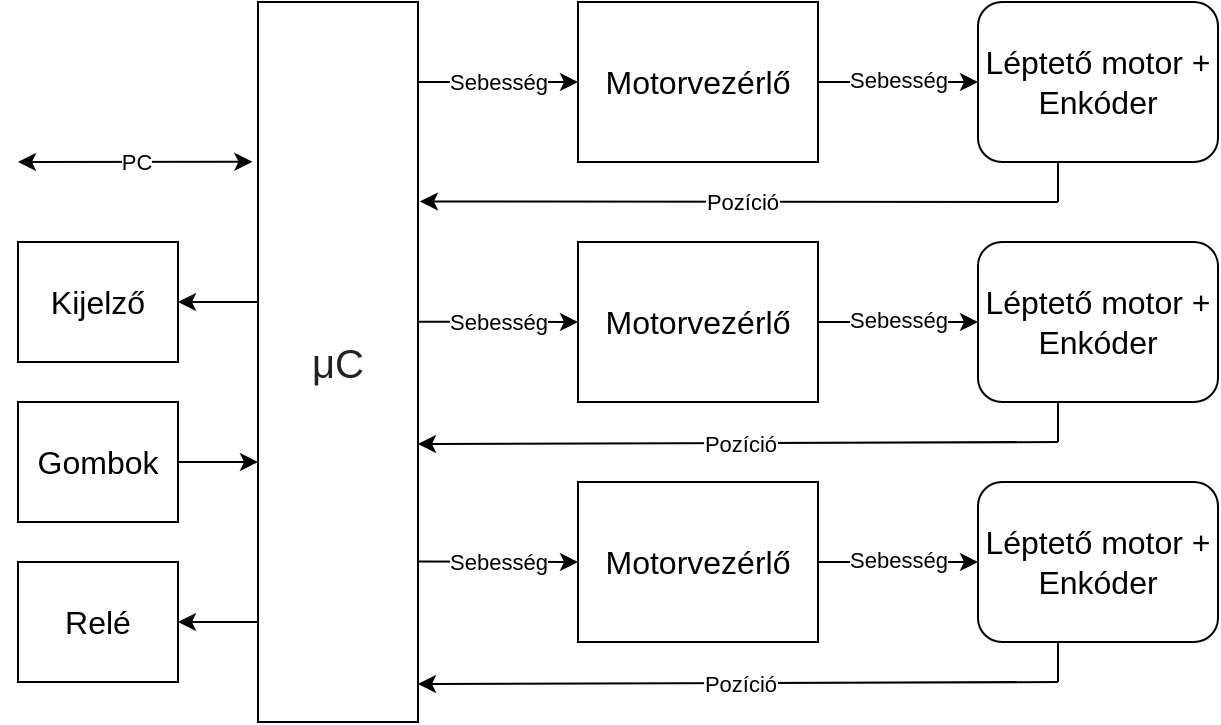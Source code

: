 <mxfile version="24.8.3">
  <diagram name="1 oldal" id="sRMjYHD9PkyGXFfMcs-P">
    <mxGraphModel dx="819" dy="441" grid="1" gridSize="10" guides="1" tooltips="1" connect="1" arrows="1" fold="1" page="1" pageScale="1" pageWidth="827" pageHeight="1169" math="0" shadow="0">
      <root>
        <mxCell id="0" />
        <mxCell id="1" parent="0" />
        <mxCell id="lFb5T4_YpBJoaHI44jCY-2" value="&lt;font style=&quot;font-size: 16px;&quot;&gt;Léptető motor + Enkóder&lt;/font&gt;" style="rounded=1;whiteSpace=wrap;html=1;" vertex="1" parent="1">
          <mxGeometry x="560" y="200" width="120" height="80" as="geometry" />
        </mxCell>
        <mxCell id="lFb5T4_YpBJoaHI44jCY-3" value="&lt;font style=&quot;font-size: 16px;&quot;&gt;Motorvezérlő&lt;/font&gt;" style="rounded=0;whiteSpace=wrap;html=1;" vertex="1" parent="1">
          <mxGeometry x="360" y="200" width="120" height="80" as="geometry" />
        </mxCell>
        <mxCell id="lFb5T4_YpBJoaHI44jCY-4" value="&lt;span style=&quot;color: rgb(32, 33, 34); font-family: sans-serif; text-align: left; background-color: rgb(255, 255, 255);&quot;&gt;&lt;font style=&quot;font-size: 20px;&quot;&gt;μC&lt;/font&gt;&lt;/span&gt;" style="rounded=0;whiteSpace=wrap;html=1;" vertex="1" parent="1">
          <mxGeometry x="200" y="200" width="80" height="360" as="geometry" />
        </mxCell>
        <mxCell id="lFb5T4_YpBJoaHI44jCY-8" value="" style="endArrow=classic;html=1;rounded=0;exitX=0.995;exitY=0.111;exitDx=0;exitDy=0;exitPerimeter=0;entryX=0;entryY=0.5;entryDx=0;entryDy=0;fontSize=12;" edge="1" parent="1" source="lFb5T4_YpBJoaHI44jCY-4" target="lFb5T4_YpBJoaHI44jCY-3">
          <mxGeometry width="50" height="50" relative="1" as="geometry">
            <mxPoint x="420" y="300" as="sourcePoint" />
            <mxPoint x="470" y="250" as="targetPoint" />
          </mxGeometry>
        </mxCell>
        <mxCell id="lFb5T4_YpBJoaHI44jCY-18" value="Sebesség" style="edgeLabel;html=1;align=center;verticalAlign=middle;resizable=0;points=[];" vertex="1" connectable="0" parent="lFb5T4_YpBJoaHI44jCY-8">
          <mxGeometry x="-0.002" relative="1" as="geometry">
            <mxPoint as="offset" />
          </mxGeometry>
        </mxCell>
        <mxCell id="lFb5T4_YpBJoaHI44jCY-9" value="" style="endArrow=classic;html=1;rounded=0;exitX=1;exitY=0.5;exitDx=0;exitDy=0;entryX=0;entryY=0.5;entryDx=0;entryDy=0;" edge="1" parent="1" source="lFb5T4_YpBJoaHI44jCY-3" target="lFb5T4_YpBJoaHI44jCY-2">
          <mxGeometry width="50" height="50" relative="1" as="geometry">
            <mxPoint x="460" y="300" as="sourcePoint" />
            <mxPoint x="510" y="250" as="targetPoint" />
          </mxGeometry>
        </mxCell>
        <mxCell id="lFb5T4_YpBJoaHI44jCY-19" value="Sebesség" style="edgeLabel;html=1;align=center;verticalAlign=middle;resizable=0;points=[];" vertex="1" connectable="0" parent="lFb5T4_YpBJoaHI44jCY-9">
          <mxGeometry y="1" relative="1" as="geometry">
            <mxPoint as="offset" />
          </mxGeometry>
        </mxCell>
        <mxCell id="lFb5T4_YpBJoaHI44jCY-11" value="" style="endArrow=classic;html=1;rounded=0;entryX=1.012;entryY=0.277;entryDx=0;entryDy=0;entryPerimeter=0;" edge="1" parent="1" target="lFb5T4_YpBJoaHI44jCY-4">
          <mxGeometry width="50" height="50" relative="1" as="geometry">
            <mxPoint x="600" y="300" as="sourcePoint" />
            <mxPoint x="480" y="270" as="targetPoint" />
          </mxGeometry>
        </mxCell>
        <mxCell id="lFb5T4_YpBJoaHI44jCY-20" value="Pozíció" style="edgeLabel;html=1;align=center;verticalAlign=middle;resizable=0;points=[];" vertex="1" connectable="0" parent="lFb5T4_YpBJoaHI44jCY-11">
          <mxGeometry x="-0.006" relative="1" as="geometry">
            <mxPoint as="offset" />
          </mxGeometry>
        </mxCell>
        <mxCell id="lFb5T4_YpBJoaHI44jCY-12" value="" style="endArrow=none;html=1;rounded=0;" edge="1" parent="1">
          <mxGeometry width="50" height="50" relative="1" as="geometry">
            <mxPoint x="600" y="300" as="sourcePoint" />
            <mxPoint x="600" y="280" as="targetPoint" />
          </mxGeometry>
        </mxCell>
        <mxCell id="lFb5T4_YpBJoaHI44jCY-21" value="&lt;font style=&quot;font-size: 16px;&quot;&gt;Léptető motor + Enkóder&lt;/font&gt;" style="rounded=1;whiteSpace=wrap;html=1;" vertex="1" parent="1">
          <mxGeometry x="560" y="320" width="120" height="80" as="geometry" />
        </mxCell>
        <mxCell id="lFb5T4_YpBJoaHI44jCY-22" value="&lt;font style=&quot;font-size: 16px;&quot;&gt;Motorvezérlő&lt;/font&gt;" style="rounded=0;whiteSpace=wrap;html=1;" vertex="1" parent="1">
          <mxGeometry x="360" y="320" width="120" height="80" as="geometry" />
        </mxCell>
        <mxCell id="lFb5T4_YpBJoaHI44jCY-23" value="" style="endArrow=classic;html=1;rounded=0;entryX=0;entryY=0.5;entryDx=0;entryDy=0;fontSize=12;exitX=1;exitY=0.444;exitDx=0;exitDy=0;exitPerimeter=0;" edge="1" parent="1" target="lFb5T4_YpBJoaHI44jCY-22" source="lFb5T4_YpBJoaHI44jCY-4">
          <mxGeometry width="50" height="50" relative="1" as="geometry">
            <mxPoint x="300" y="370" as="sourcePoint" />
            <mxPoint x="470" y="370" as="targetPoint" />
          </mxGeometry>
        </mxCell>
        <mxCell id="lFb5T4_YpBJoaHI44jCY-24" value="Sebesség" style="edgeLabel;html=1;align=center;verticalAlign=middle;resizable=0;points=[];" vertex="1" connectable="0" parent="lFb5T4_YpBJoaHI44jCY-23">
          <mxGeometry x="-0.002" relative="1" as="geometry">
            <mxPoint as="offset" />
          </mxGeometry>
        </mxCell>
        <mxCell id="lFb5T4_YpBJoaHI44jCY-25" value="" style="endArrow=classic;html=1;rounded=0;exitX=1;exitY=0.5;exitDx=0;exitDy=0;entryX=0;entryY=0.5;entryDx=0;entryDy=0;" edge="1" parent="1" source="lFb5T4_YpBJoaHI44jCY-22" target="lFb5T4_YpBJoaHI44jCY-21">
          <mxGeometry width="50" height="50" relative="1" as="geometry">
            <mxPoint x="460" y="420" as="sourcePoint" />
            <mxPoint x="510" y="370" as="targetPoint" />
          </mxGeometry>
        </mxCell>
        <mxCell id="lFb5T4_YpBJoaHI44jCY-26" value="Sebesség" style="edgeLabel;html=1;align=center;verticalAlign=middle;resizable=0;points=[];" vertex="1" connectable="0" parent="lFb5T4_YpBJoaHI44jCY-25">
          <mxGeometry y="1" relative="1" as="geometry">
            <mxPoint as="offset" />
          </mxGeometry>
        </mxCell>
        <mxCell id="lFb5T4_YpBJoaHI44jCY-27" value="" style="endArrow=classic;html=1;rounded=0;entryX=0.994;entryY=0.361;entryDx=0;entryDy=0;entryPerimeter=0;" edge="1" parent="1">
          <mxGeometry width="50" height="50" relative="1" as="geometry">
            <mxPoint x="600" y="420" as="sourcePoint" />
            <mxPoint x="280" y="421" as="targetPoint" />
          </mxGeometry>
        </mxCell>
        <mxCell id="lFb5T4_YpBJoaHI44jCY-28" value="Pozíció" style="edgeLabel;html=1;align=center;verticalAlign=middle;resizable=0;points=[];" vertex="1" connectable="0" parent="lFb5T4_YpBJoaHI44jCY-27">
          <mxGeometry x="-0.006" relative="1" as="geometry">
            <mxPoint as="offset" />
          </mxGeometry>
        </mxCell>
        <mxCell id="lFb5T4_YpBJoaHI44jCY-29" value="" style="endArrow=none;html=1;rounded=0;" edge="1" parent="1">
          <mxGeometry width="50" height="50" relative="1" as="geometry">
            <mxPoint x="600" y="420" as="sourcePoint" />
            <mxPoint x="600" y="400" as="targetPoint" />
          </mxGeometry>
        </mxCell>
        <mxCell id="lFb5T4_YpBJoaHI44jCY-30" value="&lt;font style=&quot;font-size: 16px;&quot;&gt;Léptető motor + Enkóder&lt;/font&gt;" style="rounded=1;whiteSpace=wrap;html=1;" vertex="1" parent="1">
          <mxGeometry x="560" y="440" width="120" height="80" as="geometry" />
        </mxCell>
        <mxCell id="lFb5T4_YpBJoaHI44jCY-31" value="&lt;font style=&quot;font-size: 16px;&quot;&gt;Motorvezérlő&lt;/font&gt;" style="rounded=0;whiteSpace=wrap;html=1;" vertex="1" parent="1">
          <mxGeometry x="360" y="440" width="120" height="80" as="geometry" />
        </mxCell>
        <mxCell id="lFb5T4_YpBJoaHI44jCY-32" value="" style="endArrow=classic;html=1;rounded=0;entryX=0;entryY=0.5;entryDx=0;entryDy=0;fontSize=12;exitX=0.995;exitY=0.777;exitDx=0;exitDy=0;exitPerimeter=0;" edge="1" parent="1" target="lFb5T4_YpBJoaHI44jCY-31" source="lFb5T4_YpBJoaHI44jCY-4">
          <mxGeometry width="50" height="50" relative="1" as="geometry">
            <mxPoint x="290" y="480" as="sourcePoint" />
            <mxPoint x="470" y="490" as="targetPoint" />
          </mxGeometry>
        </mxCell>
        <mxCell id="lFb5T4_YpBJoaHI44jCY-33" value="Sebesség" style="edgeLabel;html=1;align=center;verticalAlign=middle;resizable=0;points=[];" vertex="1" connectable="0" parent="lFb5T4_YpBJoaHI44jCY-32">
          <mxGeometry x="-0.002" relative="1" as="geometry">
            <mxPoint as="offset" />
          </mxGeometry>
        </mxCell>
        <mxCell id="lFb5T4_YpBJoaHI44jCY-34" value="" style="endArrow=classic;html=1;rounded=0;exitX=1;exitY=0.5;exitDx=0;exitDy=0;entryX=0;entryY=0.5;entryDx=0;entryDy=0;" edge="1" parent="1" source="lFb5T4_YpBJoaHI44jCY-31" target="lFb5T4_YpBJoaHI44jCY-30">
          <mxGeometry width="50" height="50" relative="1" as="geometry">
            <mxPoint x="460" y="540" as="sourcePoint" />
            <mxPoint x="510" y="490" as="targetPoint" />
          </mxGeometry>
        </mxCell>
        <mxCell id="lFb5T4_YpBJoaHI44jCY-35" value="Sebesség" style="edgeLabel;html=1;align=center;verticalAlign=middle;resizable=0;points=[];" vertex="1" connectable="0" parent="lFb5T4_YpBJoaHI44jCY-34">
          <mxGeometry y="1" relative="1" as="geometry">
            <mxPoint as="offset" />
          </mxGeometry>
        </mxCell>
        <mxCell id="lFb5T4_YpBJoaHI44jCY-36" value="" style="endArrow=classic;html=1;rounded=0;entryX=0.994;entryY=0.361;entryDx=0;entryDy=0;entryPerimeter=0;" edge="1" parent="1">
          <mxGeometry width="50" height="50" relative="1" as="geometry">
            <mxPoint x="600" y="540" as="sourcePoint" />
            <mxPoint x="280" y="541" as="targetPoint" />
          </mxGeometry>
        </mxCell>
        <mxCell id="lFb5T4_YpBJoaHI44jCY-37" value="Pozíció" style="edgeLabel;html=1;align=center;verticalAlign=middle;resizable=0;points=[];" vertex="1" connectable="0" parent="lFb5T4_YpBJoaHI44jCY-36">
          <mxGeometry x="-0.006" relative="1" as="geometry">
            <mxPoint as="offset" />
          </mxGeometry>
        </mxCell>
        <mxCell id="lFb5T4_YpBJoaHI44jCY-38" value="" style="endArrow=none;html=1;rounded=0;" edge="1" parent="1">
          <mxGeometry width="50" height="50" relative="1" as="geometry">
            <mxPoint x="600" y="540" as="sourcePoint" />
            <mxPoint x="600" y="520" as="targetPoint" />
          </mxGeometry>
        </mxCell>
        <mxCell id="lFb5T4_YpBJoaHI44jCY-40" value="" style="endArrow=classic;startArrow=classic;html=1;rounded=0;entryX=-0.035;entryY=0.222;entryDx=0;entryDy=0;entryPerimeter=0;" edge="1" parent="1" target="lFb5T4_YpBJoaHI44jCY-4">
          <mxGeometry width="50" height="50" relative="1" as="geometry">
            <mxPoint x="80" y="280" as="sourcePoint" />
            <mxPoint x="220" y="280" as="targetPoint" />
          </mxGeometry>
        </mxCell>
        <mxCell id="lFb5T4_YpBJoaHI44jCY-42" value="PC" style="edgeLabel;html=1;align=center;verticalAlign=middle;resizable=0;points=[];" vertex="1" connectable="0" parent="lFb5T4_YpBJoaHI44jCY-40">
          <mxGeometry x="0.005" relative="1" as="geometry">
            <mxPoint as="offset" />
          </mxGeometry>
        </mxCell>
        <mxCell id="lFb5T4_YpBJoaHI44jCY-44" value="&lt;font style=&quot;font-size: 16px;&quot;&gt;Kijelző&lt;/font&gt;" style="rounded=0;whiteSpace=wrap;html=1;" vertex="1" parent="1">
          <mxGeometry x="80" y="320" width="80" height="60" as="geometry" />
        </mxCell>
        <mxCell id="lFb5T4_YpBJoaHI44jCY-45" value="&lt;span style=&quot;font-size: 16px;&quot;&gt;Gombok&lt;/span&gt;" style="rounded=0;whiteSpace=wrap;html=1;" vertex="1" parent="1">
          <mxGeometry x="80" y="400" width="80" height="60" as="geometry" />
        </mxCell>
        <mxCell id="lFb5T4_YpBJoaHI44jCY-46" value="&lt;span style=&quot;font-size: 16px;&quot;&gt;Relé&lt;/span&gt;" style="rounded=0;whiteSpace=wrap;html=1;" vertex="1" parent="1">
          <mxGeometry x="80" y="480" width="80" height="60" as="geometry" />
        </mxCell>
        <mxCell id="lFb5T4_YpBJoaHI44jCY-47" value="" style="endArrow=classic;html=1;rounded=0;entryX=1;entryY=0.5;entryDx=0;entryDy=0;exitX=0.004;exitY=0.861;exitDx=0;exitDy=0;exitPerimeter=0;" edge="1" parent="1" source="lFb5T4_YpBJoaHI44jCY-4" target="lFb5T4_YpBJoaHI44jCY-46">
          <mxGeometry width="50" height="50" relative="1" as="geometry">
            <mxPoint x="150" y="530" as="sourcePoint" />
            <mxPoint x="200" y="480" as="targetPoint" />
          </mxGeometry>
        </mxCell>
        <mxCell id="lFb5T4_YpBJoaHI44jCY-48" value="" style="endArrow=classic;html=1;rounded=0;exitX=1;exitY=0.5;exitDx=0;exitDy=0;entryX=0;entryY=0.639;entryDx=0;entryDy=0;entryPerimeter=0;" edge="1" parent="1" source="lFb5T4_YpBJoaHI44jCY-45" target="lFb5T4_YpBJoaHI44jCY-4">
          <mxGeometry width="50" height="50" relative="1" as="geometry">
            <mxPoint x="160" y="490" as="sourcePoint" />
            <mxPoint x="210" y="440" as="targetPoint" />
          </mxGeometry>
        </mxCell>
        <mxCell id="lFb5T4_YpBJoaHI44jCY-49" value="" style="endArrow=classic;html=1;rounded=0;" edge="1" parent="1">
          <mxGeometry width="50" height="50" relative="1" as="geometry">
            <mxPoint x="200" y="350" as="sourcePoint" />
            <mxPoint x="160" y="350" as="targetPoint" />
          </mxGeometry>
        </mxCell>
      </root>
    </mxGraphModel>
  </diagram>
</mxfile>

